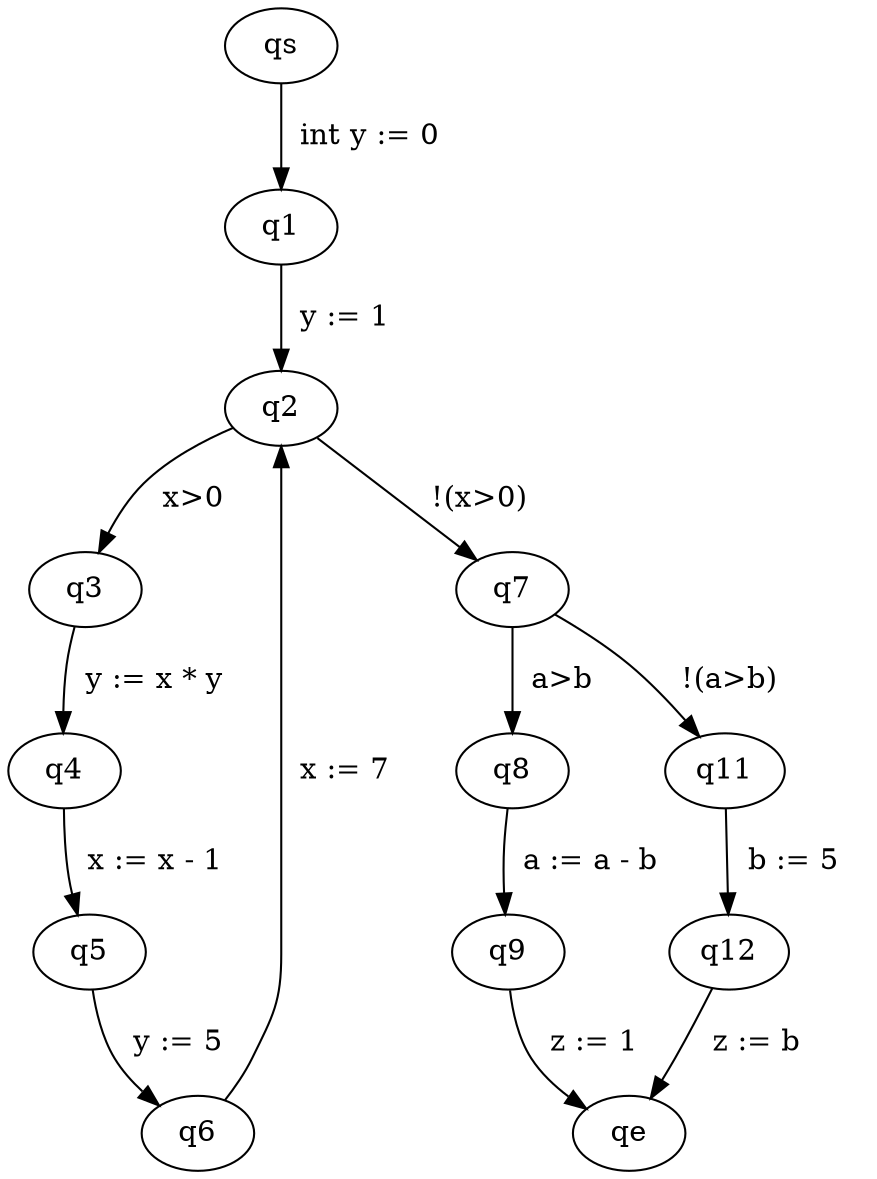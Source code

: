 digraph ProgramGraph{
"qs" -> "q1" [label="  int y := 0   "] 
"q1" -> "q2" [label="  y := 1   "] 
"q2" -> "q3" [label="  x>0   "] 
"q2" -> "q7" [label="  !(x>0)   "] 
"q3" -> "q4" [label="  y := x * y   "] 
"q4" -> "q5" [label="  x := x - 1   "] 
"q5" -> "q6" [label="  y := 5   "] 
"q6" -> "q2" [label="  x := 7   "] 
"q7" -> "q8" [label="  a>b   "] 
"q7" -> "q11" [label="  !(a>b)   "] 
"q8" -> "q9" [label="  a := a - b   "] 
"q9" -> "qe" [label="  z := 1   "] 
"q11" -> "q12" [label="  b := 5   "] 
"q12" -> "qe" [label="  z := b   "] 
}